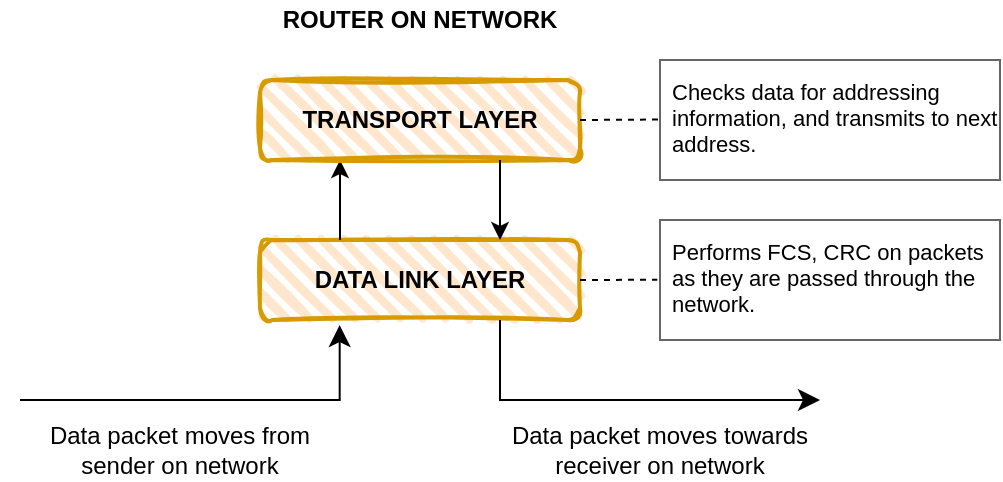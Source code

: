 <mxfile version="22.0.8" type="github">
  <diagram name="Page-1" id="L8mstzmJL-bA9-87ZFgZ">
    <mxGraphModel dx="1167" dy="629" grid="1" gridSize="10" guides="1" tooltips="1" connect="1" arrows="1" fold="1" page="1" pageScale="1" pageWidth="850" pageHeight="1100" math="0" shadow="0">
      <root>
        <mxCell id="0" />
        <mxCell id="1" parent="0" />
        <mxCell id="IlggWSS1KbTiTnfQzWxn-1" value="" style="edgeStyle=elbowEdgeStyle;elbow=vertical;endArrow=classic;html=1;curved=0;rounded=0;endSize=8;startSize=8;entryX=0.249;entryY=1.064;entryDx=0;entryDy=0;entryPerimeter=0;" edge="1" parent="1" target="IlggWSS1KbTiTnfQzWxn-2">
          <mxGeometry width="50" height="50" relative="1" as="geometry">
            <mxPoint x="120" y="280" as="sourcePoint" />
            <mxPoint x="278.48" y="246.36" as="targetPoint" />
            <Array as="points">
              <mxPoint x="290" y="280" />
            </Array>
          </mxGeometry>
        </mxCell>
        <mxCell id="IlggWSS1KbTiTnfQzWxn-2" value="DATA LINK LAYER" style="rounded=1;whiteSpace=wrap;html=1;strokeWidth=2;fillWeight=4;hachureGap=8;hachureAngle=45;fillColor=#ffe6cc;sketch=1;strokeColor=#d79b00;fontStyle=1" vertex="1" parent="1">
          <mxGeometry x="240" y="200" width="160" height="40" as="geometry" />
        </mxCell>
        <mxCell id="IlggWSS1KbTiTnfQzWxn-3" value="" style="endArrow=classic;html=1;rounded=0;exitX=0.25;exitY=0;exitDx=0;exitDy=0;" edge="1" parent="1" source="IlggWSS1KbTiTnfQzWxn-2">
          <mxGeometry width="50" height="50" relative="1" as="geometry">
            <mxPoint x="240" y="180" as="sourcePoint" />
            <mxPoint x="280" y="160" as="targetPoint" />
          </mxGeometry>
        </mxCell>
        <mxCell id="IlggWSS1KbTiTnfQzWxn-4" value="TRANSPORT LAYER" style="rounded=1;whiteSpace=wrap;html=1;strokeWidth=2;fillWeight=4;hachureGap=8;hachureAngle=45;fillColor=#ffe6cc;sketch=1;strokeColor=#d79b00;fontStyle=1" vertex="1" parent="1">
          <mxGeometry x="240" y="120" width="160" height="40" as="geometry" />
        </mxCell>
        <mxCell id="IlggWSS1KbTiTnfQzWxn-5" value="" style="endArrow=classic;html=1;rounded=0;exitX=0.75;exitY=1;exitDx=0;exitDy=0;entryX=0.75;entryY=0;entryDx=0;entryDy=0;" edge="1" parent="1" source="IlggWSS1KbTiTnfQzWxn-4" target="IlggWSS1KbTiTnfQzWxn-2">
          <mxGeometry width="50" height="50" relative="1" as="geometry">
            <mxPoint x="290" y="210" as="sourcePoint" />
            <mxPoint x="290" y="170" as="targetPoint" />
          </mxGeometry>
        </mxCell>
        <mxCell id="IlggWSS1KbTiTnfQzWxn-7" value="" style="edgeStyle=elbowEdgeStyle;elbow=horizontal;endArrow=classic;html=1;curved=0;rounded=0;endSize=8;startSize=8;exitX=0.75;exitY=1;exitDx=0;exitDy=0;" edge="1" parent="1" source="IlggWSS1KbTiTnfQzWxn-2">
          <mxGeometry width="50" height="50" relative="1" as="geometry">
            <mxPoint x="430" y="330" as="sourcePoint" />
            <mxPoint x="520" y="280" as="targetPoint" />
            <Array as="points">
              <mxPoint x="360" y="280" />
            </Array>
          </mxGeometry>
        </mxCell>
        <UserObject label="ROUTER ON NETWORK" placeholders="1" name="Variable" id="IlggWSS1KbTiTnfQzWxn-8">
          <mxCell style="text;html=1;strokeColor=none;fillColor=none;align=center;verticalAlign=middle;whiteSpace=wrap;overflow=hidden;fontStyle=1" vertex="1" parent="1">
            <mxGeometry x="240" y="80" width="160" height="20" as="geometry" />
          </mxCell>
        </UserObject>
        <mxCell id="IlggWSS1KbTiTnfQzWxn-13" value="Performs FCS, CRC on packets as they are passed through the network." style="strokeWidth=1;shadow=0;dashed=0;align=center;html=1;shape=mxgraph.mockup.text.textBox;fontColor=#000000;align=left;fontSize=11;spacingLeft=4;spacingTop=-3;whiteSpace=wrap;strokeColor=#666666;mainText=" vertex="1" parent="1">
          <mxGeometry x="440" y="190" width="170" height="60" as="geometry" />
        </mxCell>
        <mxCell id="IlggWSS1KbTiTnfQzWxn-14" value="" style="endArrow=none;dashed=1;html=1;rounded=0;entryX=-0.008;entryY=0.498;entryDx=0;entryDy=0;entryPerimeter=0;exitX=1;exitY=0.5;exitDx=0;exitDy=0;" edge="1" parent="1" source="IlggWSS1KbTiTnfQzWxn-2" target="IlggWSS1KbTiTnfQzWxn-13">
          <mxGeometry width="50" height="50" relative="1" as="geometry">
            <mxPoint x="130" y="110" as="sourcePoint" />
            <mxPoint x="180" y="60" as="targetPoint" />
          </mxGeometry>
        </mxCell>
        <mxCell id="IlggWSS1KbTiTnfQzWxn-15" value="Data packet moves from sender on network" style="text;html=1;strokeColor=none;fillColor=none;align=center;verticalAlign=middle;whiteSpace=wrap;rounded=0;" vertex="1" parent="1">
          <mxGeometry x="120" y="290" width="160" height="30" as="geometry" />
        </mxCell>
        <mxCell id="IlggWSS1KbTiTnfQzWxn-16" value="Data packet moves towards receiver on network" style="text;html=1;strokeColor=none;fillColor=none;align=center;verticalAlign=middle;whiteSpace=wrap;rounded=0;" vertex="1" parent="1">
          <mxGeometry x="360" y="290" width="160" height="30" as="geometry" />
        </mxCell>
        <mxCell id="IlggWSS1KbTiTnfQzWxn-17" value="Checks data for addressing information, and transmits to next address." style="strokeWidth=1;shadow=0;dashed=0;align=center;html=1;shape=mxgraph.mockup.text.textBox;fontColor=#000000;align=left;fontSize=11;spacingLeft=4;spacingTop=-3;whiteSpace=wrap;strokeColor=#666666;mainText=" vertex="1" parent="1">
          <mxGeometry x="440" y="110" width="170" height="60" as="geometry" />
        </mxCell>
        <mxCell id="IlggWSS1KbTiTnfQzWxn-18" value="" style="endArrow=none;dashed=1;html=1;rounded=0;entryX=-0.002;entryY=0.496;entryDx=0;entryDy=0;entryPerimeter=0;exitX=1;exitY=0.5;exitDx=0;exitDy=0;" edge="1" parent="1" source="IlggWSS1KbTiTnfQzWxn-4" target="IlggWSS1KbTiTnfQzWxn-17">
          <mxGeometry width="50" height="50" relative="1" as="geometry">
            <mxPoint x="410" y="230" as="sourcePoint" />
            <mxPoint x="449" y="230" as="targetPoint" />
          </mxGeometry>
        </mxCell>
      </root>
    </mxGraphModel>
  </diagram>
</mxfile>
